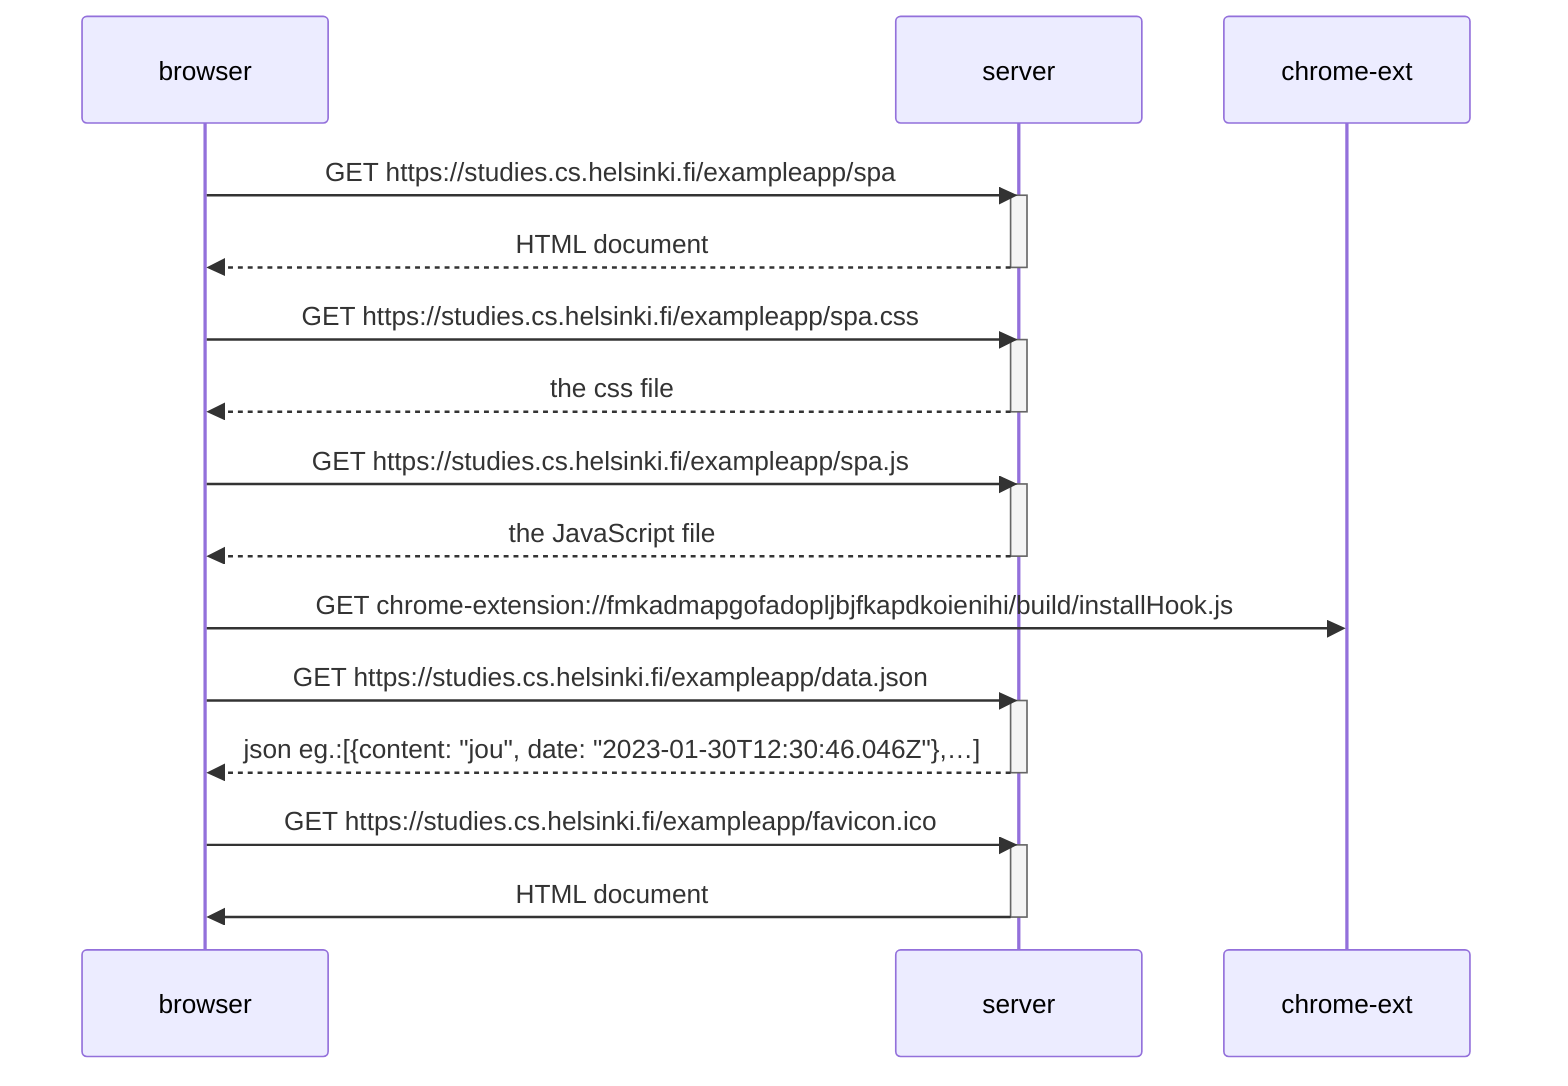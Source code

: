 sequenceDiagram
    participant browser
    participant server


    browser->>server: GET https://studies.cs.helsinki.fi/exampleapp/spa
    activate server
    server-->>browser: HTML document
    deactivate server

    browser->>server: GET https://studies.cs.helsinki.fi/exampleapp/spa.css
    activate server
    server-->>browser: the css file
    deactivate server

    browser->>server: GET https://studies.cs.helsinki.fi/exampleapp/spa.js
    activate server
    server-->>browser: the JavaScript file
    deactivate server

    browser->>chrome-ext: GET chrome-extension://fmkadmapgofadopljbjfkapdkoienihi/build/installHook.js
    
    browser->>server: GET https://studies.cs.helsinki.fi/exampleapp/data.json
    activate server
    server-->>browser: json eg.:[{content: "jou", date: "2023-01-30T12:30:46.046Z"},…]
    deactivate server
    browser->>server: GET https://studies.cs.helsinki.fi/exampleapp/favicon.ico
    activate server
    server->>browser: HTML document
    deactivate server